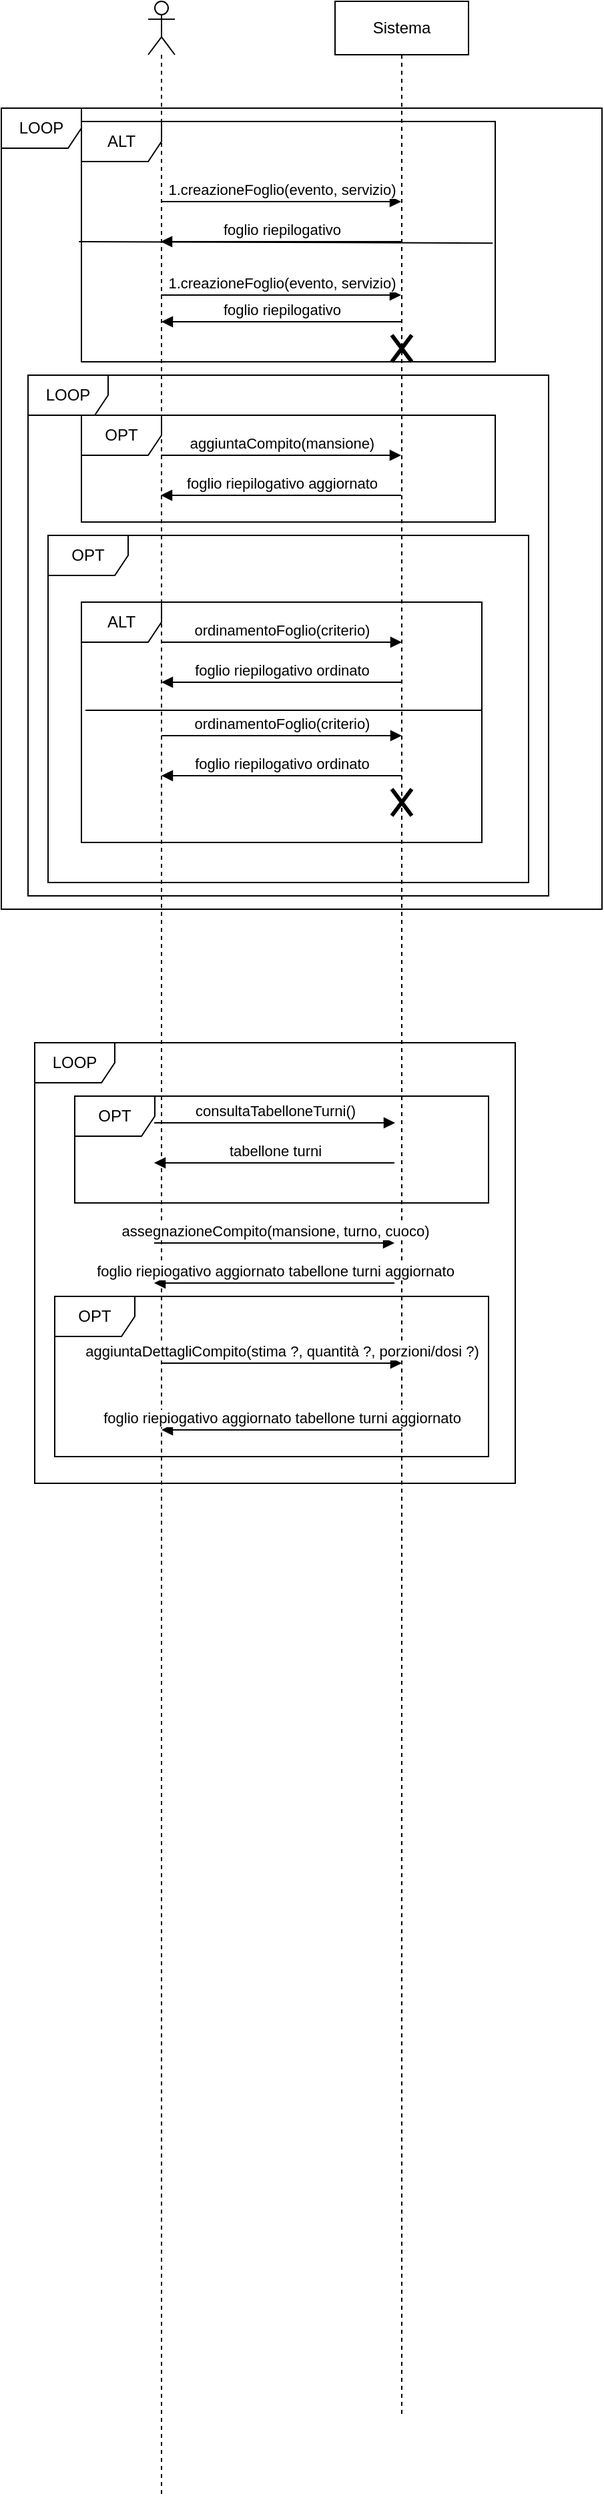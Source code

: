 <mxfile version="18.0.6" type="device"><diagram name="Page-1" id="2YBvvXClWsGukQMizWep"><mxGraphModel dx="1498" dy="466" grid="1" gridSize="10" guides="1" tooltips="1" connect="1" arrows="1" fold="1" page="1" pageScale="1" pageWidth="850" pageHeight="1100" math="0" shadow="0"><root><mxCell id="0"/><mxCell id="1" parent="0"/><mxCell id="aM9ryv3xv72pqoxQDRHE-5" value="Sistema" style="shape=umlLifeline;perimeter=lifelinePerimeter;whiteSpace=wrap;html=1;container=0;dropTarget=0;collapsible=0;recursiveResize=0;outlineConnect=0;portConstraint=eastwest;newEdgeStyle={&quot;edgeStyle&quot;:&quot;elbowEdgeStyle&quot;,&quot;elbow&quot;:&quot;vertical&quot;,&quot;curved&quot;:0,&quot;rounded&quot;:0};" parent="1" vertex="1"><mxGeometry x="220" y="40" width="100" height="1810" as="geometry"/></mxCell><mxCell id="aM9ryv3xv72pqoxQDRHE-7" value="1.creazioneFoglio(evento, servizio)" style="html=1;verticalAlign=bottom;endArrow=block;edgeStyle=elbowEdgeStyle;elbow=vertical;curved=0;rounded=0;" parent="1" edge="1"><mxGeometry relative="1" as="geometry"><mxPoint x="89.5" y="190" as="sourcePoint"/><Array as="points"><mxPoint x="180" y="190"/></Array><mxPoint x="269.5" y="190" as="targetPoint"/></mxGeometry></mxCell><mxCell id="aM9ryv3xv72pqoxQDRHE-9" value="foglio riepilogativo" style="html=1;verticalAlign=bottom;endArrow=block;edgeStyle=elbowEdgeStyle;elbow=vertical;curved=0;rounded=0;" parent="1" edge="1"><mxGeometry relative="1" as="geometry"><mxPoint x="269.5" y="220" as="sourcePoint"/><Array as="points"><mxPoint x="120" y="220"/><mxPoint x="190" y="230"/></Array><mxPoint x="89.5" y="220" as="targetPoint"/></mxGeometry></mxCell><mxCell id="A-81_rNZLlNa8Ccsddki-3" value="" style="shape=umlLifeline;perimeter=lifelinePerimeter;whiteSpace=wrap;html=1;container=1;dropTarget=0;collapsible=0;recursiveResize=0;outlineConnect=0;portConstraint=eastwest;newEdgeStyle={&quot;edgeStyle&quot;:&quot;elbowEdgeStyle&quot;,&quot;elbow&quot;:&quot;vertical&quot;,&quot;curved&quot;:0,&quot;rounded&quot;:0};participant=umlActor;" parent="1" vertex="1"><mxGeometry x="80" y="40" width="20" height="1870" as="geometry"/></mxCell><mxCell id="A-81_rNZLlNa8Ccsddki-4" value="ALT" style="shape=umlFrame;whiteSpace=wrap;html=1;pointerEvents=0;points=[];strokeColor=default;" parent="1" vertex="1"><mxGeometry x="30" y="130" width="310" height="180" as="geometry"/></mxCell><mxCell id="A-81_rNZLlNa8Ccsddki-7" value="" style="endArrow=none;html=1;rounded=0;exitX=0.994;exitY=0.506;exitDx=0;exitDy=0;exitPerimeter=0;entryX=-0.006;entryY=0.5;entryDx=0;entryDy=0;entryPerimeter=0;endFill=0;" parent="1" source="A-81_rNZLlNa8Ccsddki-4" target="A-81_rNZLlNa8Ccsddki-4" edge="1"><mxGeometry width="50" height="50" relative="1" as="geometry"><mxPoint x="270" y="220" as="sourcePoint"/><mxPoint x="280" y="210" as="targetPoint"/><Array as="points"/></mxGeometry></mxCell><mxCell id="A-81_rNZLlNa8Ccsddki-8" value="1.creazioneFoglio(evento, servizio)" style="html=1;verticalAlign=bottom;endArrow=block;edgeStyle=elbowEdgeStyle;elbow=vertical;curved=0;rounded=0;" parent="1" edge="1"><mxGeometry relative="1" as="geometry"><mxPoint x="89.5" y="260" as="sourcePoint"/><Array as="points"><mxPoint x="180" y="260"/><mxPoint x="190" y="190"/></Array><mxPoint x="269.5" y="260" as="targetPoint"/></mxGeometry></mxCell><mxCell id="A-81_rNZLlNa8Ccsddki-9" value="foglio riepilogativo" style="html=1;verticalAlign=bottom;endArrow=block;edgeStyle=elbowEdgeStyle;elbow=vertical;curved=0;rounded=0;" parent="1" edge="1"><mxGeometry relative="1" as="geometry"><mxPoint x="270" y="280" as="sourcePoint"/><Array as="points"><mxPoint x="190" y="280"/></Array><mxPoint x="90" y="280" as="targetPoint"/></mxGeometry></mxCell><mxCell id="A-81_rNZLlNa8Ccsddki-10" value="" style="shape=umlDestroy;whiteSpace=wrap;html=1;strokeWidth=3;targetShapes=umlLifeline;" parent="1" vertex="1"><mxGeometry x="262.5" y="290" width="15" height="20" as="geometry"/></mxCell><mxCell id="A-81_rNZLlNa8Ccsddki-11" value="aggiuntaCompito(mansione)" style="html=1;verticalAlign=bottom;endArrow=block;edgeStyle=elbowEdgeStyle;elbow=vertical;curved=0;rounded=0;" parent="1" edge="1"><mxGeometry width="80" relative="1" as="geometry"><mxPoint x="89.5" y="380" as="sourcePoint"/><mxPoint x="269.5" y="380" as="targetPoint"/><Array as="points"><mxPoint x="160" y="380"/></Array></mxGeometry></mxCell><mxCell id="A-81_rNZLlNa8Ccsddki-12" value="foglio riepilogativo aggiornato" style="html=1;verticalAlign=bottom;endArrow=block;edgeStyle=elbowEdgeStyle;elbow=vertical;curved=0;rounded=0;" parent="1" edge="1"><mxGeometry relative="1" as="geometry"><mxPoint x="269.5" y="410" as="sourcePoint"/><Array as="points"><mxPoint x="120" y="410"/><mxPoint x="190" y="420"/></Array><mxPoint x="89.5" y="410" as="targetPoint"/></mxGeometry></mxCell><mxCell id="A-81_rNZLlNa8Ccsddki-13" value="OPT" style="shape=umlFrame;whiteSpace=wrap;html=1;pointerEvents=0;" parent="1" vertex="1"><mxGeometry x="30" y="350" width="310" height="80" as="geometry"/></mxCell><mxCell id="A-81_rNZLlNa8Ccsddki-14" value="ordinamentoFoglio(criterio)" style="html=1;verticalAlign=bottom;endArrow=block;edgeStyle=elbowEdgeStyle;elbow=vertical;curved=0;rounded=0;" parent="1" edge="1"><mxGeometry width="80" relative="1" as="geometry"><mxPoint x="90" y="520" as="sourcePoint"/><mxPoint x="270" y="520" as="targetPoint"/><Array as="points"><mxPoint x="210.5" y="520"/><mxPoint x="230.5" y="530"/></Array></mxGeometry></mxCell><mxCell id="A-81_rNZLlNa8Ccsddki-15" value="foglio riepilogativo ordinato" style="html=1;verticalAlign=bottom;endArrow=block;edgeStyle=elbowEdgeStyle;elbow=vertical;curved=0;rounded=0;" parent="1" edge="1"><mxGeometry relative="1" as="geometry"><mxPoint x="270" y="550" as="sourcePoint"/><Array as="points"><mxPoint x="120.5" y="550"/><mxPoint x="190.5" y="560"/></Array><mxPoint x="90" y="550" as="targetPoint"/></mxGeometry></mxCell><mxCell id="A-81_rNZLlNa8Ccsddki-16" value="ALT" style="shape=umlFrame;whiteSpace=wrap;html=1;pointerEvents=0;" parent="1" vertex="1"><mxGeometry x="30" y="490" width="300" height="180" as="geometry"/></mxCell><mxCell id="A-81_rNZLlNa8Ccsddki-17" value="LOOP" style="shape=umlFrame;whiteSpace=wrap;html=1;pointerEvents=0;" parent="1" vertex="1"><mxGeometry x="-30" y="120" width="450" height="600" as="geometry"/></mxCell><mxCell id="A-81_rNZLlNa8Ccsddki-18" value="consultaTabelloneTurni()" style="html=1;verticalAlign=bottom;endArrow=block;edgeStyle=elbowEdgeStyle;elbow=vertical;curved=0;rounded=0;" parent="1" edge="1"><mxGeometry width="80" relative="1" as="geometry"><mxPoint x="84.5" y="880" as="sourcePoint"/><mxPoint x="265" y="880" as="targetPoint"/><Array as="points"><mxPoint x="145" y="880"/></Array></mxGeometry></mxCell><mxCell id="A-81_rNZLlNa8Ccsddki-19" value="tabellone turni" style="html=1;verticalAlign=bottom;endArrow=block;edgeStyle=elbowEdgeStyle;elbow=vertical;curved=0;rounded=0;" parent="1" edge="1"><mxGeometry width="80" relative="1" as="geometry"><mxPoint x="264.5" y="910" as="sourcePoint"/><mxPoint x="84.5" y="910" as="targetPoint"/><Array as="points"><mxPoint x="205" y="910"/><mxPoint x="215" y="810"/><mxPoint x="235" y="920"/><mxPoint x="225" y="910"/></Array></mxGeometry></mxCell><mxCell id="A-81_rNZLlNa8Ccsddki-20" value="OPT" style="shape=umlFrame;whiteSpace=wrap;html=1;pointerEvents=0;" parent="1" vertex="1"><mxGeometry x="25" y="860" width="310" height="80" as="geometry"/></mxCell><mxCell id="A-81_rNZLlNa8Ccsddki-21" value="assegnazioneCompito(mansione, turno, cuoco)" style="html=1;verticalAlign=bottom;endArrow=block;edgeStyle=elbowEdgeStyle;elbow=vertical;curved=0;rounded=0;" parent="1" edge="1"><mxGeometry width="80" relative="1" as="geometry"><mxPoint x="84.5" y="970" as="sourcePoint"/><mxPoint x="264.5" y="970" as="targetPoint"/><Array as="points"><mxPoint x="195" y="970"/></Array></mxGeometry></mxCell><mxCell id="A-81_rNZLlNa8Ccsddki-22" value="foglio riepiogativo aggiornato tabellone turni aggiornato" style="html=1;verticalAlign=bottom;endArrow=block;edgeStyle=elbowEdgeStyle;elbow=vertical;curved=0;rounded=0;" parent="1" edge="1"><mxGeometry width="80" relative="1" as="geometry"><mxPoint x="264.5" y="1000" as="sourcePoint"/><mxPoint x="84.5" y="1000" as="targetPoint"/><Array as="points"><mxPoint x="205" y="1000"/></Array></mxGeometry></mxCell><mxCell id="A-81_rNZLlNa8Ccsddki-23" value="aggiuntaDettagliCompito(stima ?, quantità ?, porzioni/dosi ?)" style="html=1;verticalAlign=bottom;endArrow=block;edgeStyle=elbowEdgeStyle;elbow=vertical;curved=0;rounded=0;" parent="1" edge="1"><mxGeometry width="80" relative="1" as="geometry"><mxPoint x="90" y="1060" as="sourcePoint"/><mxPoint x="270" y="1060" as="targetPoint"/><Array as="points"><mxPoint x="160.5" y="1060"/><mxPoint x="200.5" y="1040"/></Array></mxGeometry></mxCell><mxCell id="A-81_rNZLlNa8Ccsddki-25" value="foglio riepiogativo aggiornato tabellone turni aggiornato" style="html=1;verticalAlign=bottom;endArrow=block;edgeStyle=elbowEdgeStyle;elbow=vertical;curved=0;rounded=0;" parent="1" edge="1"><mxGeometry width="80" relative="1" as="geometry"><mxPoint x="270" y="1110" as="sourcePoint"/><mxPoint x="90" y="1110" as="targetPoint"/><Array as="points"><mxPoint x="160.5" y="1110"/><mxPoint x="240.5" y="820"/><mxPoint x="240.5" y="840"/><mxPoint x="240.5" y="850"/></Array></mxGeometry></mxCell><mxCell id="A-81_rNZLlNa8Ccsddki-26" value="OPT" style="shape=umlFrame;whiteSpace=wrap;html=1;pointerEvents=0;" parent="1" vertex="1"><mxGeometry x="10" y="1010" width="325" height="120" as="geometry"/></mxCell><mxCell id="A-81_rNZLlNa8Ccsddki-27" value="LOOP" style="shape=umlFrame;whiteSpace=wrap;html=1;pointerEvents=0;" parent="1" vertex="1"><mxGeometry x="-5" y="820" width="360" height="330" as="geometry"/></mxCell><mxCell id="iYNozUeLGjY2wmJZc_Ft-3" value="LOOP" style="shape=umlFrame;whiteSpace=wrap;html=1;pointerEvents=0;" parent="1" vertex="1"><mxGeometry x="-10" y="320" width="390" height="390" as="geometry"/></mxCell><mxCell id="iYNozUeLGjY2wmJZc_Ft-4" value="OPT" style="shape=umlFrame;whiteSpace=wrap;html=1;pointerEvents=0;" parent="1" vertex="1"><mxGeometry x="5" y="440" width="360" height="260" as="geometry"/></mxCell><mxCell id="iYNozUeLGjY2wmJZc_Ft-9" value="" style="endArrow=none;html=1;rounded=0;exitX=0.01;exitY=0.45;exitDx=0;exitDy=0;exitPerimeter=0;entryX=1;entryY=0.45;entryDx=0;entryDy=0;entryPerimeter=0;" parent="1" source="A-81_rNZLlNa8Ccsddki-16" target="A-81_rNZLlNa8Ccsddki-16" edge="1"><mxGeometry width="50" height="50" relative="1" as="geometry"><mxPoint x="150" y="540" as="sourcePoint"/><mxPoint x="200" y="490" as="targetPoint"/></mxGeometry></mxCell><mxCell id="iYNozUeLGjY2wmJZc_Ft-14" value="ordinamentoFoglio(criterio)" style="html=1;verticalAlign=bottom;endArrow=block;edgeStyle=elbowEdgeStyle;elbow=vertical;curved=0;rounded=0;" parent="1" edge="1"><mxGeometry width="80" relative="1" as="geometry"><mxPoint x="90" y="590" as="sourcePoint"/><mxPoint x="270" y="590" as="targetPoint"/><Array as="points"><mxPoint x="210.5" y="590"/><mxPoint x="230.5" y="600"/></Array></mxGeometry></mxCell><mxCell id="iYNozUeLGjY2wmJZc_Ft-15" value="foglio riepilogativo ordinato" style="html=1;verticalAlign=bottom;endArrow=block;edgeStyle=elbowEdgeStyle;elbow=vertical;curved=0;rounded=0;" parent="1" edge="1"><mxGeometry relative="1" as="geometry"><mxPoint x="270" y="620" as="sourcePoint"/><Array as="points"><mxPoint x="120.5" y="620"/><mxPoint x="190.5" y="630"/></Array><mxPoint x="90" y="620" as="targetPoint"/></mxGeometry></mxCell><mxCell id="iYNozUeLGjY2wmJZc_Ft-16" value="" style="shape=umlDestroy;whiteSpace=wrap;html=1;strokeWidth=3;targetShapes=umlLifeline;" parent="1" vertex="1"><mxGeometry x="262.5" y="630" width="15" height="20" as="geometry"/></mxCell></root></mxGraphModel></diagram></mxfile>